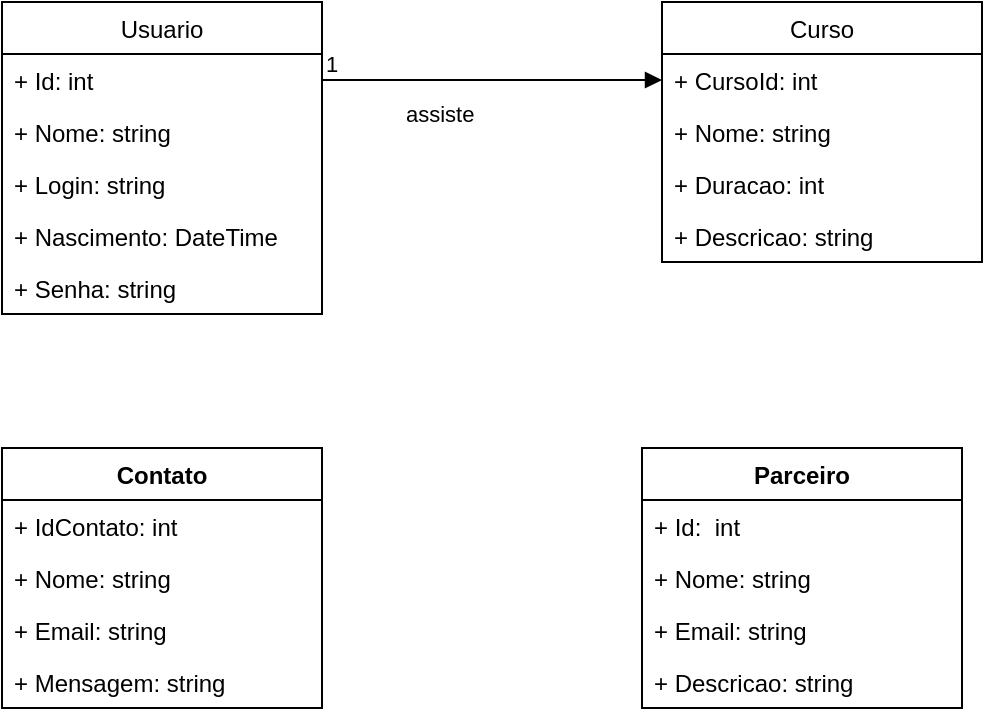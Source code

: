 <mxfile version="16.2.4" type="device"><diagram id="1LX_LXX5x2jHLa4hKKhd" name="Page-1"><mxGraphModel dx="942" dy="582" grid="1" gridSize="10" guides="1" tooltips="1" connect="1" arrows="1" fold="1" page="1" pageScale="1" pageWidth="827" pageHeight="1169" math="0" shadow="0"><root><mxCell id="0"/><mxCell id="1" parent="0"/><mxCell id="CIpdaIHMAUJXBM0vfoB9-1" value="Usuario" style="swimlane;fontStyle=0;childLayout=stackLayout;horizontal=1;startSize=26;fillColor=none;horizontalStack=0;resizeParent=1;resizeParentMax=0;resizeLast=0;collapsible=1;marginBottom=0;" parent="1" vertex="1"><mxGeometry x="210" y="97" width="160" height="156" as="geometry"/></mxCell><mxCell id="CIpdaIHMAUJXBM0vfoB9-2" value="+ Id: int" style="text;strokeColor=none;fillColor=none;align=left;verticalAlign=top;spacingLeft=4;spacingRight=4;overflow=hidden;rotatable=0;points=[[0,0.5],[1,0.5]];portConstraint=eastwest;" parent="CIpdaIHMAUJXBM0vfoB9-1" vertex="1"><mxGeometry y="26" width="160" height="26" as="geometry"/></mxCell><mxCell id="CIpdaIHMAUJXBM0vfoB9-3" value="+ Nome: string" style="text;strokeColor=none;fillColor=none;align=left;verticalAlign=top;spacingLeft=4;spacingRight=4;overflow=hidden;rotatable=0;points=[[0,0.5],[1,0.5]];portConstraint=eastwest;" parent="CIpdaIHMAUJXBM0vfoB9-1" vertex="1"><mxGeometry y="52" width="160" height="26" as="geometry"/></mxCell><mxCell id="CIpdaIHMAUJXBM0vfoB9-4" value="+ Login: string" style="text;strokeColor=none;fillColor=none;align=left;verticalAlign=top;spacingLeft=4;spacingRight=4;overflow=hidden;rotatable=0;points=[[0,0.5],[1,0.5]];portConstraint=eastwest;" parent="CIpdaIHMAUJXBM0vfoB9-1" vertex="1"><mxGeometry y="78" width="160" height="26" as="geometry"/></mxCell><mxCell id="CIpdaIHMAUJXBM0vfoB9-5" value="+ Nascimento: DateTime" style="text;strokeColor=none;fillColor=none;align=left;verticalAlign=top;spacingLeft=4;spacingRight=4;overflow=hidden;rotatable=0;points=[[0,0.5],[1,0.5]];portConstraint=eastwest;" parent="CIpdaIHMAUJXBM0vfoB9-1" vertex="1"><mxGeometry y="104" width="160" height="26" as="geometry"/></mxCell><mxCell id="CIpdaIHMAUJXBM0vfoB9-8" value="+ Senha: string" style="text;strokeColor=none;fillColor=none;align=left;verticalAlign=top;spacingLeft=4;spacingRight=4;overflow=hidden;rotatable=0;points=[[0,0.5],[1,0.5]];portConstraint=eastwest;" parent="CIpdaIHMAUJXBM0vfoB9-1" vertex="1"><mxGeometry y="130" width="160" height="26" as="geometry"/></mxCell><mxCell id="CIpdaIHMAUJXBM0vfoB9-9" value="Curso" style="swimlane;fontStyle=0;childLayout=stackLayout;horizontal=1;startSize=26;fillColor=none;horizontalStack=0;resizeParent=1;resizeParentMax=0;resizeLast=0;collapsible=1;marginBottom=0;" parent="1" vertex="1"><mxGeometry x="540" y="97" width="160" height="130" as="geometry"/></mxCell><mxCell id="CIpdaIHMAUJXBM0vfoB9-10" value="+ CursoId: int" style="text;strokeColor=none;fillColor=none;align=left;verticalAlign=top;spacingLeft=4;spacingRight=4;overflow=hidden;rotatable=0;points=[[0,0.5],[1,0.5]];portConstraint=eastwest;" parent="CIpdaIHMAUJXBM0vfoB9-9" vertex="1"><mxGeometry y="26" width="160" height="26" as="geometry"/></mxCell><mxCell id="CIpdaIHMAUJXBM0vfoB9-11" value="+ Nome: string" style="text;strokeColor=none;fillColor=none;align=left;verticalAlign=top;spacingLeft=4;spacingRight=4;overflow=hidden;rotatable=0;points=[[0,0.5],[1,0.5]];portConstraint=eastwest;" parent="CIpdaIHMAUJXBM0vfoB9-9" vertex="1"><mxGeometry y="52" width="160" height="26" as="geometry"/></mxCell><mxCell id="CIpdaIHMAUJXBM0vfoB9-14" value="+ Duracao: int" style="text;strokeColor=none;fillColor=none;align=left;verticalAlign=top;spacingLeft=4;spacingRight=4;overflow=hidden;rotatable=0;points=[[0,0.5],[1,0.5]];portConstraint=eastwest;" parent="CIpdaIHMAUJXBM0vfoB9-9" vertex="1"><mxGeometry y="78" width="160" height="26" as="geometry"/></mxCell><mxCell id="CIpdaIHMAUJXBM0vfoB9-12" value="+ Descricao: string" style="text;strokeColor=none;fillColor=none;align=left;verticalAlign=top;spacingLeft=4;spacingRight=4;overflow=hidden;rotatable=0;points=[[0,0.5],[1,0.5]];portConstraint=eastwest;" parent="CIpdaIHMAUJXBM0vfoB9-9" vertex="1"><mxGeometry y="104" width="160" height="26" as="geometry"/></mxCell><mxCell id="CIpdaIHMAUJXBM0vfoB9-19" value="assiste" style="endArrow=block;endFill=1;html=1;edgeStyle=orthogonalEdgeStyle;align=left;verticalAlign=top;rounded=0;entryX=0;entryY=0.5;entryDx=0;entryDy=0;strokeWidth=1;" parent="1" source="CIpdaIHMAUJXBM0vfoB9-2" target="CIpdaIHMAUJXBM0vfoB9-10" edge="1"><mxGeometry x="-0.529" y="-4" relative="1" as="geometry"><mxPoint x="370" y="160" as="sourcePoint"/><mxPoint x="530" y="160" as="targetPoint"/><mxPoint as="offset"/></mxGeometry></mxCell><mxCell id="CIpdaIHMAUJXBM0vfoB9-20" value="1" style="edgeLabel;resizable=0;html=1;align=left;verticalAlign=bottom;" parent="CIpdaIHMAUJXBM0vfoB9-19" connectable="0" vertex="1"><mxGeometry x="-1" relative="1" as="geometry"/></mxCell><mxCell id="CIpdaIHMAUJXBM0vfoB9-21" value="Contato" style="swimlane;fontStyle=1;align=center;verticalAlign=top;childLayout=stackLayout;horizontal=1;startSize=26;horizontalStack=0;resizeParent=1;resizeParentMax=0;resizeLast=0;collapsible=1;marginBottom=0;" parent="1" vertex="1"><mxGeometry x="210" y="320" width="160" height="130" as="geometry"/></mxCell><mxCell id="CIpdaIHMAUJXBM0vfoB9-22" value="+ IdContato: int " style="text;strokeColor=none;fillColor=none;align=left;verticalAlign=top;spacingLeft=4;spacingRight=4;overflow=hidden;rotatable=0;points=[[0,0.5],[1,0.5]];portConstraint=eastwest;" parent="CIpdaIHMAUJXBM0vfoB9-21" vertex="1"><mxGeometry y="26" width="160" height="26" as="geometry"/></mxCell><mxCell id="CIpdaIHMAUJXBM0vfoB9-25" value="+ Nome: string " style="text;strokeColor=none;fillColor=none;align=left;verticalAlign=top;spacingLeft=4;spacingRight=4;overflow=hidden;rotatable=0;points=[[0,0.5],[1,0.5]];portConstraint=eastwest;" parent="CIpdaIHMAUJXBM0vfoB9-21" vertex="1"><mxGeometry y="52" width="160" height="26" as="geometry"/></mxCell><mxCell id="CIpdaIHMAUJXBM0vfoB9-26" value="+ Email: string " style="text;strokeColor=none;fillColor=none;align=left;verticalAlign=top;spacingLeft=4;spacingRight=4;overflow=hidden;rotatable=0;points=[[0,0.5],[1,0.5]];portConstraint=eastwest;" parent="CIpdaIHMAUJXBM0vfoB9-21" vertex="1"><mxGeometry y="78" width="160" height="26" as="geometry"/></mxCell><mxCell id="CIpdaIHMAUJXBM0vfoB9-27" value="+ Mensagem: string " style="text;strokeColor=none;fillColor=none;align=left;verticalAlign=top;spacingLeft=4;spacingRight=4;overflow=hidden;rotatable=0;points=[[0,0.5],[1,0.5]];portConstraint=eastwest;" parent="CIpdaIHMAUJXBM0vfoB9-21" vertex="1"><mxGeometry y="104" width="160" height="26" as="geometry"/></mxCell><mxCell id="MEGweae3hBSCjFsstGmm-1" value="Parceiro&#10;&#10;" style="swimlane;fontStyle=1;align=center;verticalAlign=top;childLayout=stackLayout;horizontal=1;startSize=26;horizontalStack=0;resizeParent=1;resizeParentMax=0;resizeLast=0;collapsible=1;marginBottom=0;" vertex="1" parent="1"><mxGeometry x="530" y="320" width="160" height="130" as="geometry"/></mxCell><mxCell id="MEGweae3hBSCjFsstGmm-2" value="+ Id:  int " style="text;strokeColor=none;fillColor=none;align=left;verticalAlign=top;spacingLeft=4;spacingRight=4;overflow=hidden;rotatable=0;points=[[0,0.5],[1,0.5]];portConstraint=eastwest;" vertex="1" parent="MEGweae3hBSCjFsstGmm-1"><mxGeometry y="26" width="160" height="26" as="geometry"/></mxCell><mxCell id="MEGweae3hBSCjFsstGmm-3" value="+ Nome: string " style="text;strokeColor=none;fillColor=none;align=left;verticalAlign=top;spacingLeft=4;spacingRight=4;overflow=hidden;rotatable=0;points=[[0,0.5],[1,0.5]];portConstraint=eastwest;" vertex="1" parent="MEGweae3hBSCjFsstGmm-1"><mxGeometry y="52" width="160" height="26" as="geometry"/></mxCell><mxCell id="MEGweae3hBSCjFsstGmm-4" value="+ Email: string " style="text;strokeColor=none;fillColor=none;align=left;verticalAlign=top;spacingLeft=4;spacingRight=4;overflow=hidden;rotatable=0;points=[[0,0.5],[1,0.5]];portConstraint=eastwest;" vertex="1" parent="MEGweae3hBSCjFsstGmm-1"><mxGeometry y="78" width="160" height="26" as="geometry"/></mxCell><mxCell id="MEGweae3hBSCjFsstGmm-5" value="+ Descricao: string " style="text;strokeColor=none;fillColor=none;align=left;verticalAlign=top;spacingLeft=4;spacingRight=4;overflow=hidden;rotatable=0;points=[[0,0.5],[1,0.5]];portConstraint=eastwest;" vertex="1" parent="MEGweae3hBSCjFsstGmm-1"><mxGeometry y="104" width="160" height="26" as="geometry"/></mxCell></root></mxGraphModel></diagram></mxfile>